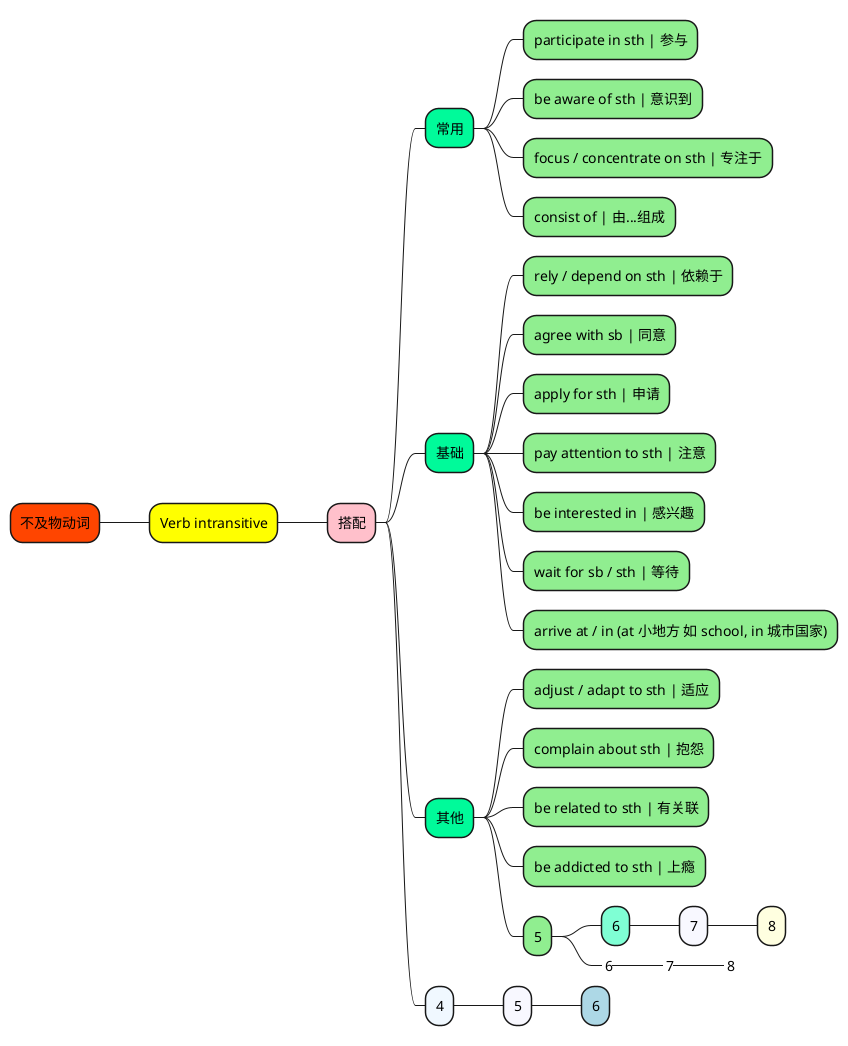 @startmindmap

+[#OrangeRed] 不及物动词

++[#yellow] Verb intransitive

+++[#Pink] 搭配

++++[#MediumSpringGreen] 常用

+++++[#LightGreen] participate in sth | 参与
+++++[#LightGreen] be aware of sth | 意识到
+++++[#LightGreen] focus / concentrate on sth | 专注于
+++++[#LightGreen] consist of | 由...组成

++++[#MediumSpringGreen] 基础

+++++[#LightGreen] rely / depend on sth | 依赖于
+++++[#LightGreen] agree with sb | 同意
+++++[#LightGreen] apply for sth | 申请
+++++[#LightGreen] pay attention to sth | 注意
+++++[#LightGreen] be interested in | 感兴趣
+++++[#LightGreen] wait for sb / sth | 等待
+++++[#LightGreen] arrive at / in (at 小地方 如 school, in 城市国家)

++++[#MediumSpringGreen] 其他

+++++[#LightGreen] adjust / adapt to sth | 适应
+++++[#LightGreen] complain about sth | 抱怨
+++++[#LightGreen] be related to sth | 有关联
+++++[#LightGreen] be addicted to sth | 上瘾



+++++[#LightGreen] 5
++++++[#Aquamarine] 6
+++++++[#GhostWhite] 7
++++++++[#LightYellow] 8

++++++[#Aquamarine]_ 6
+++++++[#GhostWhite]_ 7
++++++++[#LightYellow]_ 8

++++[#AliceBlue] 4
+++++[#GhostWhite] 5
++++++[#LightBlue] 6




@endmindmap
